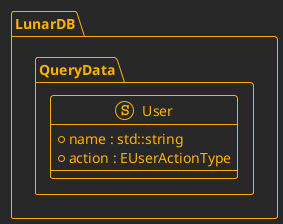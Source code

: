 @startuml Update
!theme crt-amber

namespace LunarDB.QueryData {

struct User {
    + name : std::string
    + action : EUserActionType
}

}

@enduml
